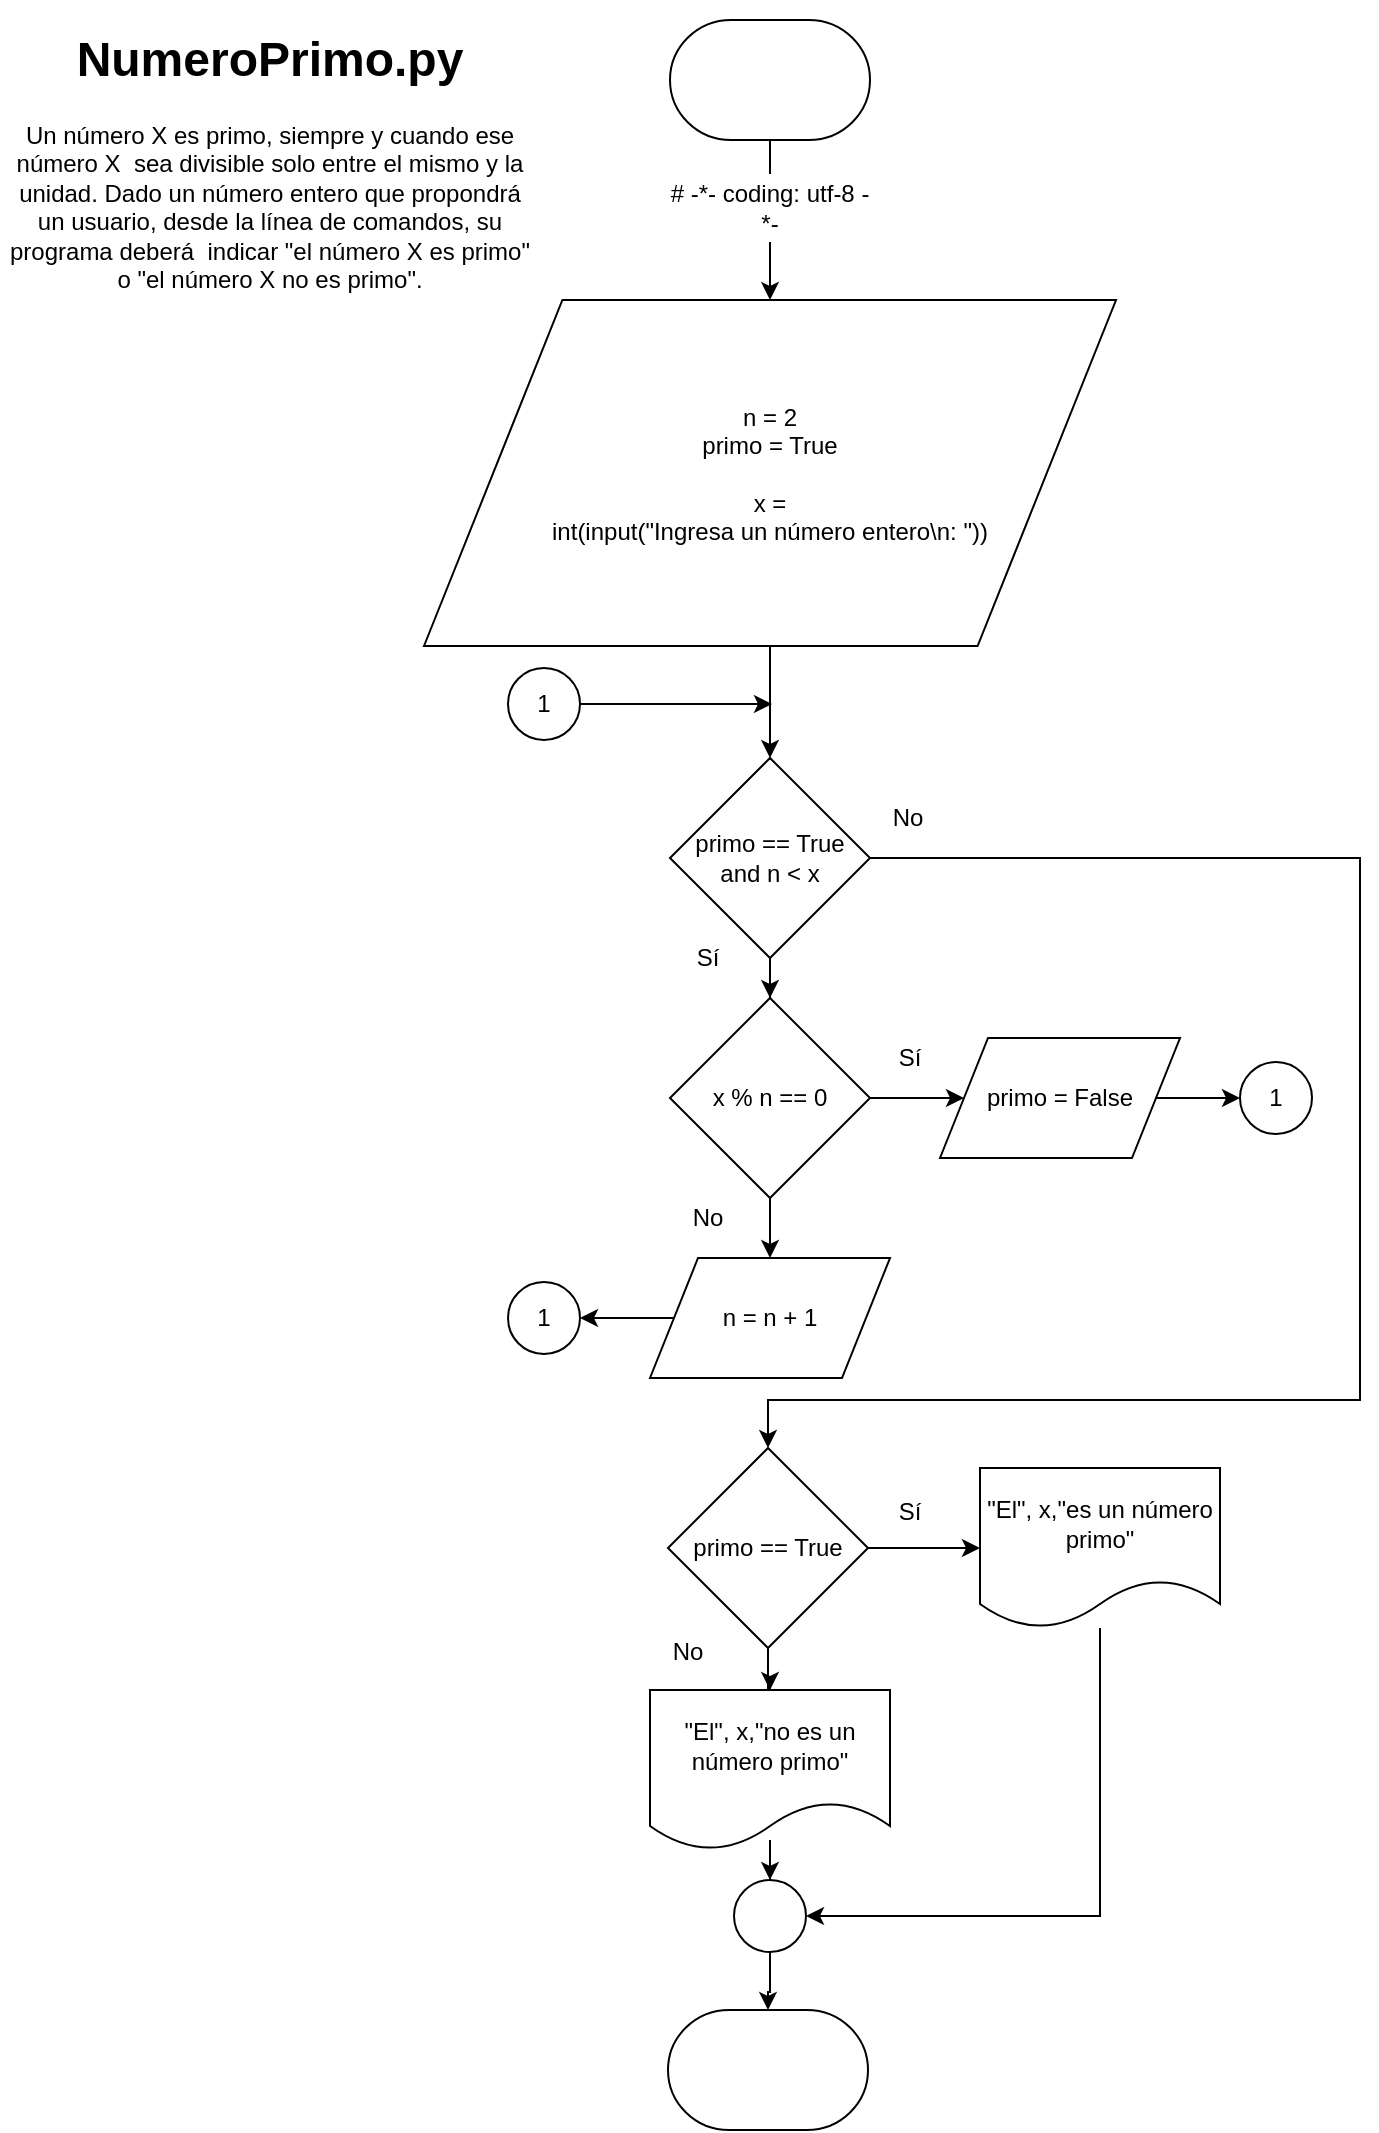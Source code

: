 <mxfile version="10.7.5" type="google"><diagram id="t9eIMvIFj8lqUvyRgRZ9" name="Page-1"><mxGraphModel dx="998" dy="483" grid="1" gridSize="10" guides="1" tooltips="1" connect="1" arrows="1" fold="1" page="1" pageScale="1" pageWidth="850" pageHeight="1100" math="0" shadow="0"><root><mxCell id="0"/><mxCell id="1" parent="0"/><mxCell id="4BTMthnvzZJZzFdLzzdM-22" value="&lt;h1&gt;NumeroPrimo.py&lt;br&gt;&lt;/h1&gt;&lt;p&gt;Un número X es primo, siempre y cuando ese número X&amp;nbsp; sea divisible solo entre el mismo y la unidad. Dado un número entero que propondrá un usuario, desde la línea de comandos, su programa deberá&amp;nbsp; indicar &quot;el número X es primo&quot; o &quot;el número X no es primo&quot;. &lt;br&gt;&lt;/p&gt;" style="text;html=1;strokeColor=none;fillColor=none;spacing=5;spacingTop=-20;whiteSpace=wrap;overflow=hidden;rounded=0;labelBackgroundColor=#ffffff;align=center;" parent="1" vertex="1"><mxGeometry x="40" y="40" width="270" height="150" as="geometry"/></mxCell><mxCell id="4BTMthnvzZJZzFdLzzdM-1" value="" style="strokeWidth=1;html=1;shape=mxgraph.flowchart.terminator;whiteSpace=wrap;" parent="1" vertex="1"><mxGeometry x="375" y="40" width="100" height="60" as="geometry"/></mxCell><mxCell id="4BTMthnvzZJZzFdLzzdM-18" value="" style="strokeWidth=1;html=1;shape=mxgraph.flowchart.terminator;whiteSpace=wrap;" parent="1" vertex="1"><mxGeometry x="374" y="1035" width="100" height="60" as="geometry"/></mxCell><mxCell id="h7jLW6X67XXgZr9En6BO-5" value="n = 2&lt;br&gt;primo = True&lt;br&gt;&lt;br&gt;&lt;div&gt;x = &lt;br&gt;&lt;/div&gt;&lt;div&gt;int(input(&quot;Ingresa un número entero\n: &quot;))&lt;/div&gt;" style="shape=parallelogram;perimeter=parallelogramPerimeter;whiteSpace=wrap;html=1;" parent="1" vertex="1"><mxGeometry x="252" y="180" width="346" height="173" as="geometry"/></mxCell><mxCell id="h7jLW6X67XXgZr9En6BO-9" value="" style="edgeStyle=orthogonalEdgeStyle;rounded=0;orthogonalLoop=1;jettySize=auto;html=1;" parent="1" source="4BTMthnvzZJZzFdLzzdM-1" target="h7jLW6X67XXgZr9En6BO-5" edge="1"><mxGeometry relative="1" as="geometry"/></mxCell><mxCell id="h7jLW6X67XXgZr9En6BO-25" value="# -*- coding: utf-8 -*-" style="text;html=1;strokeColor=none;fillColor=#ffffff;align=center;verticalAlign=middle;whiteSpace=wrap;rounded=0;" parent="1" vertex="1"><mxGeometry x="370" y="117" width="110" height="34" as="geometry"/></mxCell><mxCell id="phCb23_IDxq5mHt3NDxS-2" value="" style="edgeStyle=orthogonalEdgeStyle;rounded=0;orthogonalLoop=1;jettySize=auto;html=1;" edge="1" parent="1" source="h7jLW6X67XXgZr9En6BO-78" target="phCb23_IDxq5mHt3NDxS-1"><mxGeometry relative="1" as="geometry"/></mxCell><mxCell id="h7jLW6X67XXgZr9En6BO-78" value="primo == True and n &amp;lt; x" style="rhombus;whiteSpace=wrap;html=1;fillColor=#ffffff;" parent="1" vertex="1"><mxGeometry x="375" y="409" width="100" height="100" as="geometry"/></mxCell><mxCell id="h7jLW6X67XXgZr9En6BO-79" value="" style="edgeStyle=orthogonalEdgeStyle;rounded=0;orthogonalLoop=1;jettySize=auto;html=1;endArrow=classic;endFill=1;" parent="1" source="h7jLW6X67XXgZr9En6BO-5" target="h7jLW6X67XXgZr9En6BO-78" edge="1"><mxGeometry relative="1" as="geometry"/></mxCell><mxCell id="h7jLW6X67XXgZr9En6BO-86" value="" style="edgeStyle=orthogonalEdgeStyle;rounded=0;orthogonalLoop=1;jettySize=auto;html=1;endArrow=classic;endFill=1;entryX=0.5;entryY=0;entryDx=0;entryDy=0;" parent="1" source="h7jLW6X67XXgZr9En6BO-78" target="phCb23_IDxq5mHt3NDxS-9" edge="1"><mxGeometry relative="1" as="geometry"><mxPoint x="424" y="767" as="targetPoint"/><Array as="points"><mxPoint x="720" y="459"/><mxPoint x="720" y="730"/><mxPoint x="424" y="730"/></Array></mxGeometry></mxCell><mxCell id="h7jLW6X67XXgZr9En6BO-91" value="Sí" style="text;html=1;strokeColor=none;fillColor=none;align=center;verticalAlign=middle;whiteSpace=wrap;rounded=0;" parent="1" vertex="1"><mxGeometry x="374" y="499" width="40" height="20" as="geometry"/></mxCell><mxCell id="h7jLW6X67XXgZr9En6BO-92" value="No" style="text;html=1;strokeColor=none;fillColor=none;align=center;verticalAlign=middle;whiteSpace=wrap;rounded=0;" parent="1" vertex="1"><mxGeometry x="474" y="428.5" width="40" height="20" as="geometry"/></mxCell><mxCell id="phCb23_IDxq5mHt3NDxS-5" value="" style="edgeStyle=orthogonalEdgeStyle;rounded=0;orthogonalLoop=1;jettySize=auto;html=1;" edge="1" parent="1" source="phCb23_IDxq5mHt3NDxS-1" target="phCb23_IDxq5mHt3NDxS-4"><mxGeometry relative="1" as="geometry"/></mxCell><mxCell id="phCb23_IDxq5mHt3NDxS-6" value="" style="edgeStyle=orthogonalEdgeStyle;rounded=0;orthogonalLoop=1;jettySize=auto;html=1;" edge="1" parent="1" source="phCb23_IDxq5mHt3NDxS-1" target="phCb23_IDxq5mHt3NDxS-3"><mxGeometry relative="1" as="geometry"/></mxCell><mxCell id="phCb23_IDxq5mHt3NDxS-1" value="x % n == 0" style="rhombus;whiteSpace=wrap;html=1;fillColor=#ffffff;" vertex="1" parent="1"><mxGeometry x="375" y="529" width="100" height="100" as="geometry"/></mxCell><mxCell id="phCb23_IDxq5mHt3NDxS-22" value="" style="edgeStyle=orthogonalEdgeStyle;rounded=0;orthogonalLoop=1;jettySize=auto;html=1;entryX=0;entryY=0.5;entryDx=0;entryDy=0;" edge="1" parent="1" source="phCb23_IDxq5mHt3NDxS-3" target="phCb23_IDxq5mHt3NDxS-17"><mxGeometry relative="1" as="geometry"><mxPoint x="722" y="579" as="targetPoint"/></mxGeometry></mxCell><mxCell id="phCb23_IDxq5mHt3NDxS-3" value="primo = False" style="shape=parallelogram;perimeter=parallelogramPerimeter;whiteSpace=wrap;html=1;" vertex="1" parent="1"><mxGeometry x="510" y="549" width="120" height="60" as="geometry"/></mxCell><mxCell id="phCb23_IDxq5mHt3NDxS-20" value="" style="edgeStyle=orthogonalEdgeStyle;rounded=0;orthogonalLoop=1;jettySize=auto;html=1;entryX=1;entryY=0.5;entryDx=0;entryDy=0;" edge="1" parent="1" source="phCb23_IDxq5mHt3NDxS-4" target="phCb23_IDxq5mHt3NDxS-18"><mxGeometry relative="1" as="geometry"><mxPoint x="273" y="689" as="targetPoint"/></mxGeometry></mxCell><mxCell id="phCb23_IDxq5mHt3NDxS-4" value="n = n + 1" style="shape=parallelogram;perimeter=parallelogramPerimeter;whiteSpace=wrap;html=1;" vertex="1" parent="1"><mxGeometry x="365" y="659" width="120" height="60" as="geometry"/></mxCell><mxCell id="phCb23_IDxq5mHt3NDxS-7" value="No" style="text;html=1;strokeColor=none;fillColor=none;align=center;verticalAlign=middle;whiteSpace=wrap;rounded=0;" vertex="1" parent="1"><mxGeometry x="374" y="629" width="40" height="20" as="geometry"/></mxCell><mxCell id="phCb23_IDxq5mHt3NDxS-8" value="Sí" style="text;html=1;strokeColor=none;fillColor=none;align=center;verticalAlign=middle;whiteSpace=wrap;rounded=0;" vertex="1" parent="1"><mxGeometry x="475" y="549" width="40" height="20" as="geometry"/></mxCell><mxCell id="phCb23_IDxq5mHt3NDxS-12" value="" style="edgeStyle=orthogonalEdgeStyle;rounded=0;orthogonalLoop=1;jettySize=auto;html=1;" edge="1" parent="1" source="phCb23_IDxq5mHt3NDxS-9" target="phCb23_IDxq5mHt3NDxS-10"><mxGeometry relative="1" as="geometry"/></mxCell><mxCell id="phCb23_IDxq5mHt3NDxS-15" value="" style="edgeStyle=orthogonalEdgeStyle;rounded=0;orthogonalLoop=1;jettySize=auto;html=1;" edge="1" parent="1" source="phCb23_IDxq5mHt3NDxS-9" target="phCb23_IDxq5mHt3NDxS-11"><mxGeometry relative="1" as="geometry"/></mxCell><mxCell id="phCb23_IDxq5mHt3NDxS-9" value="primo == True" style="rhombus;whiteSpace=wrap;html=1;fillColor=#ffffff;" vertex="1" parent="1"><mxGeometry x="374" y="754" width="100" height="100" as="geometry"/></mxCell><mxCell id="phCb23_IDxq5mHt3NDxS-31" value="" style="edgeStyle=orthogonalEdgeStyle;rounded=0;orthogonalLoop=1;jettySize=auto;html=1;entryX=1;entryY=0.5;entryDx=0;entryDy=0;" edge="1" parent="1" source="phCb23_IDxq5mHt3NDxS-10" target="phCb23_IDxq5mHt3NDxS-26"><mxGeometry relative="1" as="geometry"><mxPoint x="590" y="924" as="targetPoint"/><Array as="points"><mxPoint x="590" y="988"/></Array></mxGeometry></mxCell><mxCell id="phCb23_IDxq5mHt3NDxS-10" value="&quot;El&quot;, x,&quot;es un número primo&quot;" style="shape=document;whiteSpace=wrap;html=1;boundedLbl=1;" vertex="1" parent="1"><mxGeometry x="530" y="764" width="120" height="80" as="geometry"/></mxCell><mxCell id="phCb23_IDxq5mHt3NDxS-29" value="" style="edgeStyle=orthogonalEdgeStyle;rounded=0;orthogonalLoop=1;jettySize=auto;html=1;entryX=0.5;entryY=0;entryDx=0;entryDy=0;" edge="1" parent="1" source="phCb23_IDxq5mHt3NDxS-11" target="phCb23_IDxq5mHt3NDxS-26"><mxGeometry relative="1" as="geometry"><mxPoint x="425" y="1035" as="targetPoint"/></mxGeometry></mxCell><mxCell id="phCb23_IDxq5mHt3NDxS-11" value="&quot;El&quot;, x,&quot;no es un número primo&quot;" style="shape=document;whiteSpace=wrap;html=1;boundedLbl=1;" vertex="1" parent="1"><mxGeometry x="365" y="875" width="120" height="80" as="geometry"/></mxCell><mxCell id="phCb23_IDxq5mHt3NDxS-13" value="Sí" style="text;html=1;strokeColor=none;fillColor=none;align=center;verticalAlign=middle;whiteSpace=wrap;rounded=0;" vertex="1" parent="1"><mxGeometry x="475" y="776" width="40" height="20" as="geometry"/></mxCell><mxCell id="phCb23_IDxq5mHt3NDxS-14" value="No" style="text;html=1;strokeColor=none;fillColor=none;align=center;verticalAlign=middle;whiteSpace=wrap;rounded=0;" vertex="1" parent="1"><mxGeometry x="364" y="846" width="40" height="20" as="geometry"/></mxCell><mxCell id="phCb23_IDxq5mHt3NDxS-25" value="" style="edgeStyle=orthogonalEdgeStyle;rounded=0;orthogonalLoop=1;jettySize=auto;html=1;exitX=1;exitY=0.5;exitDx=0;exitDy=0;" edge="1" parent="1" source="phCb23_IDxq5mHt3NDxS-16"><mxGeometry relative="1" as="geometry"><mxPoint x="346" y="382" as="sourcePoint"/><mxPoint x="426" y="382" as="targetPoint"/></mxGeometry></mxCell><mxCell id="phCb23_IDxq5mHt3NDxS-16" value="1" style="ellipse;whiteSpace=wrap;html=1;aspect=fixed;" vertex="1" parent="1"><mxGeometry x="294" y="364" width="36" height="36" as="geometry"/></mxCell><mxCell id="phCb23_IDxq5mHt3NDxS-17" value="1" style="ellipse;whiteSpace=wrap;html=1;aspect=fixed;" vertex="1" parent="1"><mxGeometry x="660" y="561" width="36" height="36" as="geometry"/></mxCell><mxCell id="phCb23_IDxq5mHt3NDxS-18" value="1" style="ellipse;whiteSpace=wrap;html=1;aspect=fixed;" vertex="1" parent="1"><mxGeometry x="294" y="671" width="36" height="36" as="geometry"/></mxCell><mxCell id="phCb23_IDxq5mHt3NDxS-32" value="" style="edgeStyle=orthogonalEdgeStyle;rounded=0;orthogonalLoop=1;jettySize=auto;html=1;" edge="1" parent="1" source="phCb23_IDxq5mHt3NDxS-26" target="4BTMthnvzZJZzFdLzzdM-18"><mxGeometry relative="1" as="geometry"/></mxCell><mxCell id="phCb23_IDxq5mHt3NDxS-26" value="" style="ellipse;whiteSpace=wrap;html=1;aspect=fixed;" vertex="1" parent="1"><mxGeometry x="407" y="970" width="36" height="36" as="geometry"/></mxCell></root></mxGraphModel></diagram></mxfile>